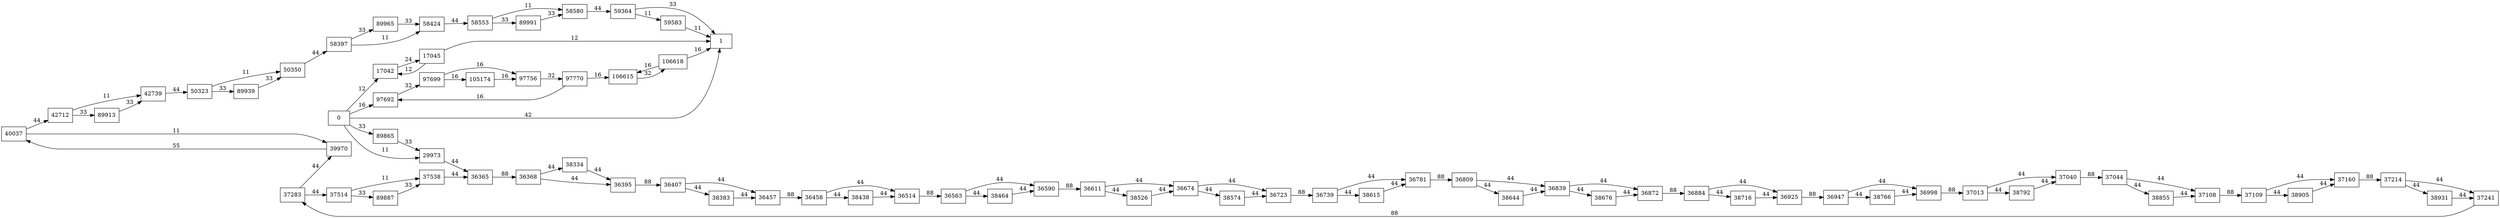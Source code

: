 digraph {
	graph [rankdir=LR]
	node [shape=rectangle]
	17042 -> 17045 [label=24]
	17045 -> 17042 [label=12]
	17045 -> 1 [label=12]
	29973 -> 36365 [label=44]
	36365 -> 36368 [label=88]
	36368 -> 36395 [label=44]
	36368 -> 38334 [label=44]
	36395 -> 36407 [label=88]
	36407 -> 36457 [label=44]
	36407 -> 38383 [label=44]
	36457 -> 36458 [label=88]
	36458 -> 36514 [label=44]
	36458 -> 38438 [label=44]
	36514 -> 36563 [label=88]
	36563 -> 36590 [label=44]
	36563 -> 38464 [label=44]
	36590 -> 36611 [label=88]
	36611 -> 36674 [label=44]
	36611 -> 38526 [label=44]
	36674 -> 36723 [label=44]
	36674 -> 38574 [label=44]
	36723 -> 36739 [label=88]
	36739 -> 36781 [label=44]
	36739 -> 38615 [label=44]
	36781 -> 36809 [label=88]
	36809 -> 36839 [label=44]
	36809 -> 38644 [label=44]
	36839 -> 36872 [label=44]
	36839 -> 38676 [label=44]
	36872 -> 36884 [label=88]
	36884 -> 36925 [label=44]
	36884 -> 38716 [label=44]
	36925 -> 36947 [label=88]
	36947 -> 36998 [label=44]
	36947 -> 38766 [label=44]
	36998 -> 37013 [label=88]
	37013 -> 37040 [label=44]
	37013 -> 38792 [label=44]
	37040 -> 37044 [label=88]
	37044 -> 37108 [label=44]
	37044 -> 38855 [label=44]
	37108 -> 37109 [label=88]
	37109 -> 37160 [label=44]
	37109 -> 38905 [label=44]
	37160 -> 37214 [label=88]
	37214 -> 37241 [label=44]
	37214 -> 38931 [label=44]
	37241 -> 37283 [label=88]
	37283 -> 37514 [label=44]
	37283 -> 39970 [label=44]
	37514 -> 37538 [label=11]
	37514 -> 89887 [label=33]
	37538 -> 36365 [label=44]
	38334 -> 36395 [label=44]
	38383 -> 36457 [label=44]
	38438 -> 36514 [label=44]
	38464 -> 36590 [label=44]
	38526 -> 36674 [label=44]
	38574 -> 36723 [label=44]
	38615 -> 36781 [label=44]
	38644 -> 36839 [label=44]
	38676 -> 36872 [label=44]
	38716 -> 36925 [label=44]
	38766 -> 36998 [label=44]
	38792 -> 37040 [label=44]
	38855 -> 37108 [label=44]
	38905 -> 37160 [label=44]
	38931 -> 37241 [label=44]
	39970 -> 40037 [label=55]
	40037 -> 39970 [label=11]
	40037 -> 42712 [label=44]
	42712 -> 42739 [label=11]
	42712 -> 89913 [label=33]
	42739 -> 50323 [label=44]
	50323 -> 50350 [label=11]
	50323 -> 89939 [label=33]
	50350 -> 58397 [label=44]
	58397 -> 58424 [label=11]
	58397 -> 89965 [label=33]
	58424 -> 58553 [label=44]
	58553 -> 58580 [label=11]
	58553 -> 89991 [label=33]
	58580 -> 59364 [label=44]
	59364 -> 1 [label=33]
	59364 -> 59583 [label=11]
	59583 -> 1 [label=11]
	89865 -> 29973 [label=33]
	89887 -> 37538 [label=33]
	89913 -> 42739 [label=33]
	89939 -> 50350 [label=33]
	89965 -> 58424 [label=33]
	89991 -> 58580 [label=33]
	97692 -> 97699 [label=32]
	97699 -> 97756 [label=16]
	97699 -> 105174 [label=16]
	97756 -> 97770 [label=32]
	97770 -> 97692 [label=16]
	97770 -> 106615 [label=16]
	105174 -> 97756 [label=16]
	106615 -> 106618 [label=32]
	106618 -> 106615 [label=16]
	106618 -> 1 [label=16]
	0 -> 29973 [label=11]
	0 -> 17042 [label=12]
	0 -> 1 [label=42]
	0 -> 89865 [label=33]
	0 -> 97692 [label=16]
}
